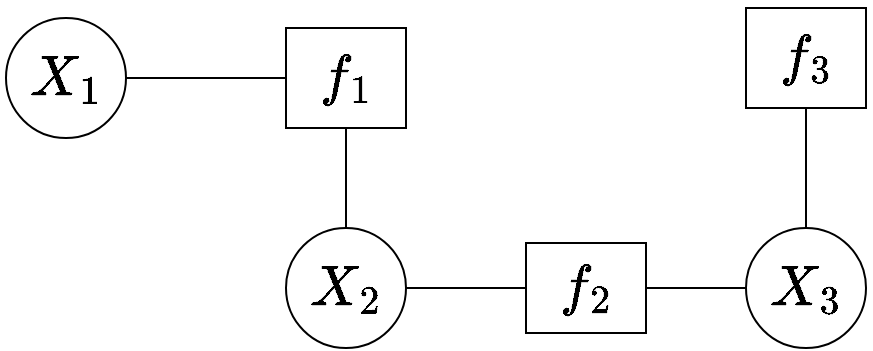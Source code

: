 <mxfile version="20.2.0" type="device"><diagram id="tlNYrQaok5ZndSVfJfTC" name="Page-1"><mxGraphModel dx="1422" dy="799" grid="1" gridSize="10" guides="1" tooltips="1" connect="1" arrows="1" fold="1" page="1" pageScale="1" pageWidth="827" pageHeight="1169" math="1" shadow="0"><root><mxCell id="0"/><mxCell id="1" parent="0"/><mxCell id="p8S40U-GrTbv8ZsaQN05-1" value="&lt;div&gt;&lt;font style=&quot;font-size: 24px;&quot;&gt;\(f_1\)&lt;/font&gt;&lt;/div&gt;" style="rounded=0;whiteSpace=wrap;html=1;" vertex="1" parent="1"><mxGeometry x="320" y="210" width="60" height="50" as="geometry"/></mxCell><mxCell id="p8S40U-GrTbv8ZsaQN05-3" value="" style="edgeStyle=orthogonalEdgeStyle;rounded=0;orthogonalLoop=1;jettySize=auto;html=1;fontSize=24;endArrow=none;endFill=0;" edge="1" parent="1" source="p8S40U-GrTbv8ZsaQN05-2" target="p8S40U-GrTbv8ZsaQN05-1"><mxGeometry relative="1" as="geometry"/></mxCell><mxCell id="p8S40U-GrTbv8ZsaQN05-2" value="\(X_1\)" style="ellipse;whiteSpace=wrap;html=1;rounded=0;fontSize=24;" vertex="1" parent="1"><mxGeometry x="180" y="205" width="60" height="60" as="geometry"/></mxCell><mxCell id="p8S40U-GrTbv8ZsaQN05-8" value="" style="edgeStyle=orthogonalEdgeStyle;rounded=0;orthogonalLoop=1;jettySize=auto;html=1;fontSize=24;endArrow=none;endFill=0;" edge="1" parent="1" source="p8S40U-GrTbv8ZsaQN05-4" target="p8S40U-GrTbv8ZsaQN05-7"><mxGeometry relative="1" as="geometry"/></mxCell><mxCell id="p8S40U-GrTbv8ZsaQN05-4" value="\(X_2\)" style="ellipse;whiteSpace=wrap;html=1;rounded=0;fontSize=24;" vertex="1" parent="1"><mxGeometry x="320" y="310" width="60" height="60" as="geometry"/></mxCell><mxCell id="p8S40U-GrTbv8ZsaQN05-5" value="" style="endArrow=none;html=1;rounded=0;fontSize=24;entryX=0.5;entryY=1;entryDx=0;entryDy=0;exitX=0.5;exitY=0;exitDx=0;exitDy=0;" edge="1" parent="1" source="p8S40U-GrTbv8ZsaQN05-4" target="p8S40U-GrTbv8ZsaQN05-1"><mxGeometry width="50" height="50" relative="1" as="geometry"><mxPoint x="540" y="390" as="sourcePoint"/><mxPoint x="590" y="340" as="targetPoint"/></mxGeometry></mxCell><mxCell id="p8S40U-GrTbv8ZsaQN05-10" style="edgeStyle=orthogonalEdgeStyle;rounded=0;orthogonalLoop=1;jettySize=auto;html=1;exitX=0.5;exitY=0;exitDx=0;exitDy=0;fontSize=24;endArrow=none;endFill=0;" edge="1" parent="1" source="p8S40U-GrTbv8ZsaQN05-6"><mxGeometry relative="1" as="geometry"><mxPoint x="580" y="250" as="targetPoint"/></mxGeometry></mxCell><mxCell id="p8S40U-GrTbv8ZsaQN05-6" value="\(X_3\)" style="ellipse;whiteSpace=wrap;html=1;rounded=0;fontSize=24;" vertex="1" parent="1"><mxGeometry x="550" y="310" width="60" height="60" as="geometry"/></mxCell><mxCell id="p8S40U-GrTbv8ZsaQN05-9" value="" style="edgeStyle=orthogonalEdgeStyle;rounded=0;orthogonalLoop=1;jettySize=auto;html=1;fontSize=24;endArrow=none;endFill=0;" edge="1" parent="1" source="p8S40U-GrTbv8ZsaQN05-7" target="p8S40U-GrTbv8ZsaQN05-6"><mxGeometry relative="1" as="geometry"/></mxCell><mxCell id="p8S40U-GrTbv8ZsaQN05-7" value="&lt;div&gt;&lt;font style=&quot;font-size: 24px;&quot;&gt;\(f_2\)&lt;/font&gt;&lt;/div&gt;" style="rounded=0;whiteSpace=wrap;html=1;" vertex="1" parent="1"><mxGeometry x="440" y="317.5" width="60" height="45" as="geometry"/></mxCell><mxCell id="p8S40U-GrTbv8ZsaQN05-11" value="&lt;div&gt;&lt;font style=&quot;font-size: 24px;&quot;&gt;\(f_3\)&lt;/font&gt;&lt;/div&gt;" style="rounded=0;whiteSpace=wrap;html=1;" vertex="1" parent="1"><mxGeometry x="550" y="200" width="60" height="50" as="geometry"/></mxCell></root></mxGraphModel></diagram></mxfile>